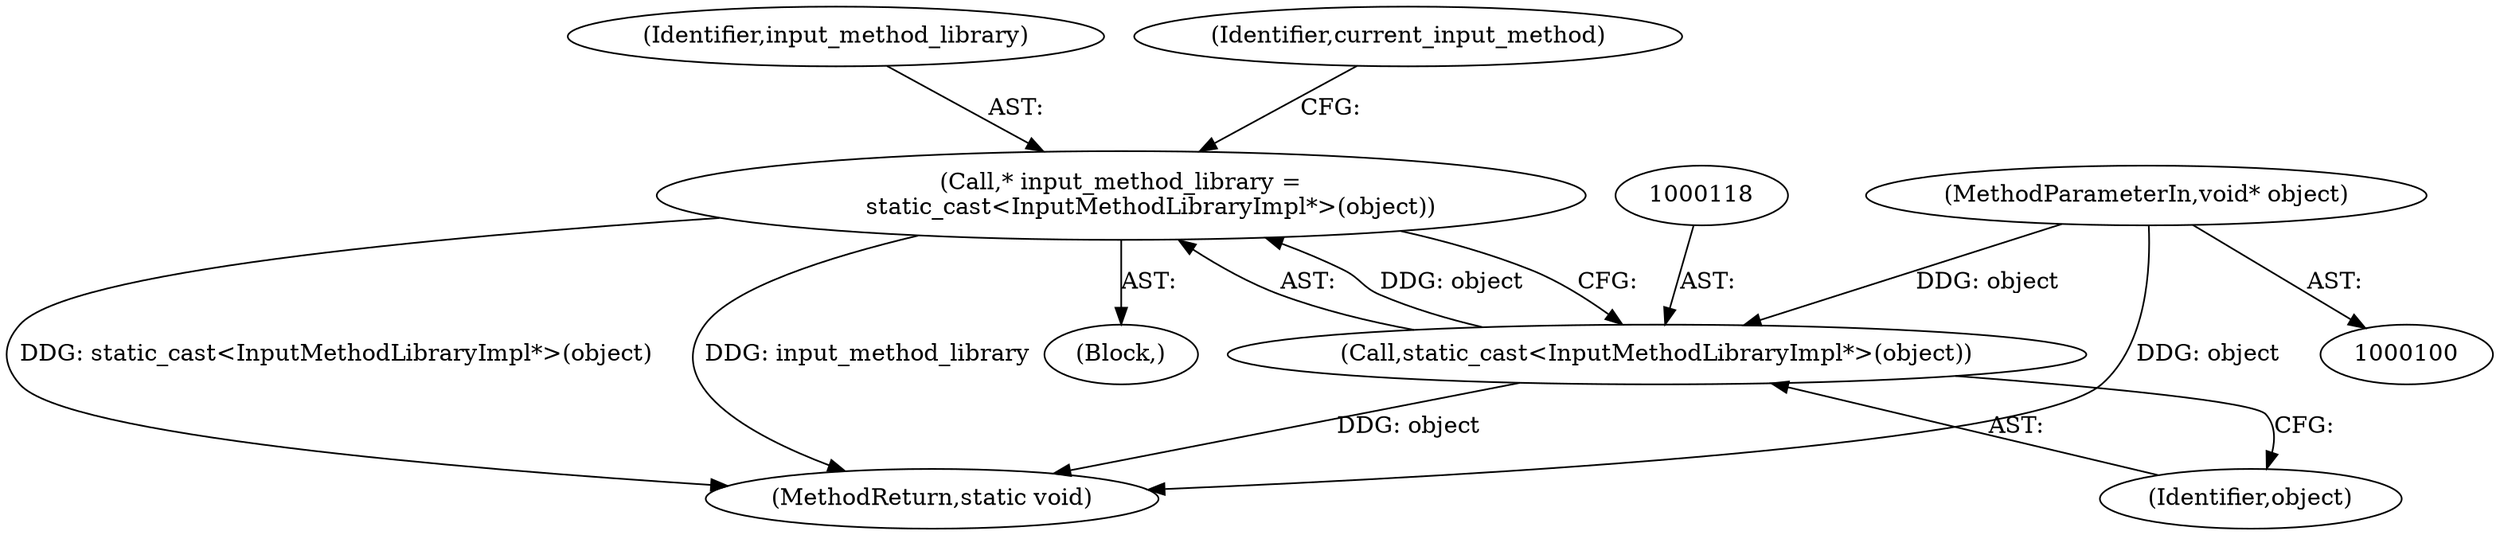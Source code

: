 digraph "1_Chrome_dc7b094a338c6c521f918f478e993f0f74bbea0d_19@pointer" {
"1000115" [label="(Call,* input_method_library =\n        static_cast<InputMethodLibraryImpl*>(object))"];
"1000117" [label="(Call,static_cast<InputMethodLibraryImpl*>(object))"];
"1000101" [label="(MethodParameterIn,void* object)"];
"1000116" [label="(Identifier,input_method_library)"];
"1000122" [label="(MethodReturn,static void)"];
"1000117" [label="(Call,static_cast<InputMethodLibraryImpl*>(object))"];
"1000121" [label="(Identifier,current_input_method)"];
"1000119" [label="(Identifier,object)"];
"1000103" [label="(Block,)"];
"1000101" [label="(MethodParameterIn,void* object)"];
"1000115" [label="(Call,* input_method_library =\n        static_cast<InputMethodLibraryImpl*>(object))"];
"1000115" -> "1000103"  [label="AST: "];
"1000115" -> "1000117"  [label="CFG: "];
"1000116" -> "1000115"  [label="AST: "];
"1000117" -> "1000115"  [label="AST: "];
"1000121" -> "1000115"  [label="CFG: "];
"1000115" -> "1000122"  [label="DDG: static_cast<InputMethodLibraryImpl*>(object)"];
"1000115" -> "1000122"  [label="DDG: input_method_library"];
"1000117" -> "1000115"  [label="DDG: object"];
"1000117" -> "1000119"  [label="CFG: "];
"1000118" -> "1000117"  [label="AST: "];
"1000119" -> "1000117"  [label="AST: "];
"1000117" -> "1000122"  [label="DDG: object"];
"1000101" -> "1000117"  [label="DDG: object"];
"1000101" -> "1000100"  [label="AST: "];
"1000101" -> "1000122"  [label="DDG: object"];
}
